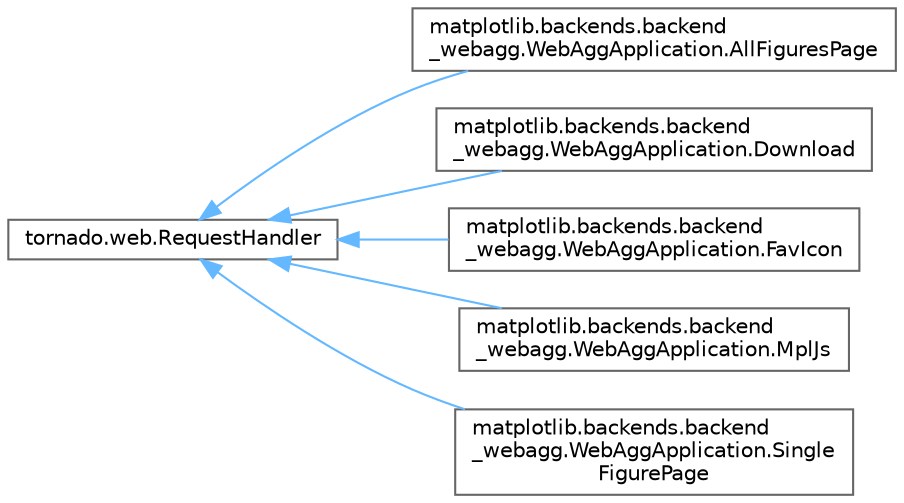 digraph "Graphical Class Hierarchy"
{
 // LATEX_PDF_SIZE
  bgcolor="transparent";
  edge [fontname=Helvetica,fontsize=10,labelfontname=Helvetica,labelfontsize=10];
  node [fontname=Helvetica,fontsize=10,shape=box,height=0.2,width=0.4];
  rankdir="LR";
  Node0 [id="Node000000",label="tornado.web.RequestHandler",height=0.2,width=0.4,color="grey40", fillcolor="white", style="filled",URL="$d6/d65/classtornado_1_1web_1_1RequestHandler.html",tooltip=" "];
  Node0 -> Node1 [id="edge5654_Node000000_Node000001",dir="back",color="steelblue1",style="solid",tooltip=" "];
  Node1 [id="Node000001",label="matplotlib.backends.backend\l_webagg.WebAggApplication.AllFiguresPage",height=0.2,width=0.4,color="grey40", fillcolor="white", style="filled",URL="$d1/de1/classmatplotlib_1_1backends_1_1backend__webagg_1_1WebAggApplication_1_1AllFiguresPage.html",tooltip=" "];
  Node0 -> Node2 [id="edge5655_Node000000_Node000002",dir="back",color="steelblue1",style="solid",tooltip=" "];
  Node2 [id="Node000002",label="matplotlib.backends.backend\l_webagg.WebAggApplication.Download",height=0.2,width=0.4,color="grey40", fillcolor="white", style="filled",URL="$db/d74/classmatplotlib_1_1backends_1_1backend__webagg_1_1WebAggApplication_1_1Download.html",tooltip=" "];
  Node0 -> Node3 [id="edge5656_Node000000_Node000003",dir="back",color="steelblue1",style="solid",tooltip=" "];
  Node3 [id="Node000003",label="matplotlib.backends.backend\l_webagg.WebAggApplication.FavIcon",height=0.2,width=0.4,color="grey40", fillcolor="white", style="filled",URL="$d1/d9e/classmatplotlib_1_1backends_1_1backend__webagg_1_1WebAggApplication_1_1FavIcon.html",tooltip=" "];
  Node0 -> Node4 [id="edge5657_Node000000_Node000004",dir="back",color="steelblue1",style="solid",tooltip=" "];
  Node4 [id="Node000004",label="matplotlib.backends.backend\l_webagg.WebAggApplication.MplJs",height=0.2,width=0.4,color="grey40", fillcolor="white", style="filled",URL="$dd/d0a/classmatplotlib_1_1backends_1_1backend__webagg_1_1WebAggApplication_1_1MplJs.html",tooltip=" "];
  Node0 -> Node5 [id="edge5658_Node000000_Node000005",dir="back",color="steelblue1",style="solid",tooltip=" "];
  Node5 [id="Node000005",label="matplotlib.backends.backend\l_webagg.WebAggApplication.Single\lFigurePage",height=0.2,width=0.4,color="grey40", fillcolor="white", style="filled",URL="$d2/d0b/classmatplotlib_1_1backends_1_1backend__webagg_1_1WebAggApplication_1_1SingleFigurePage.html",tooltip=" "];
}
